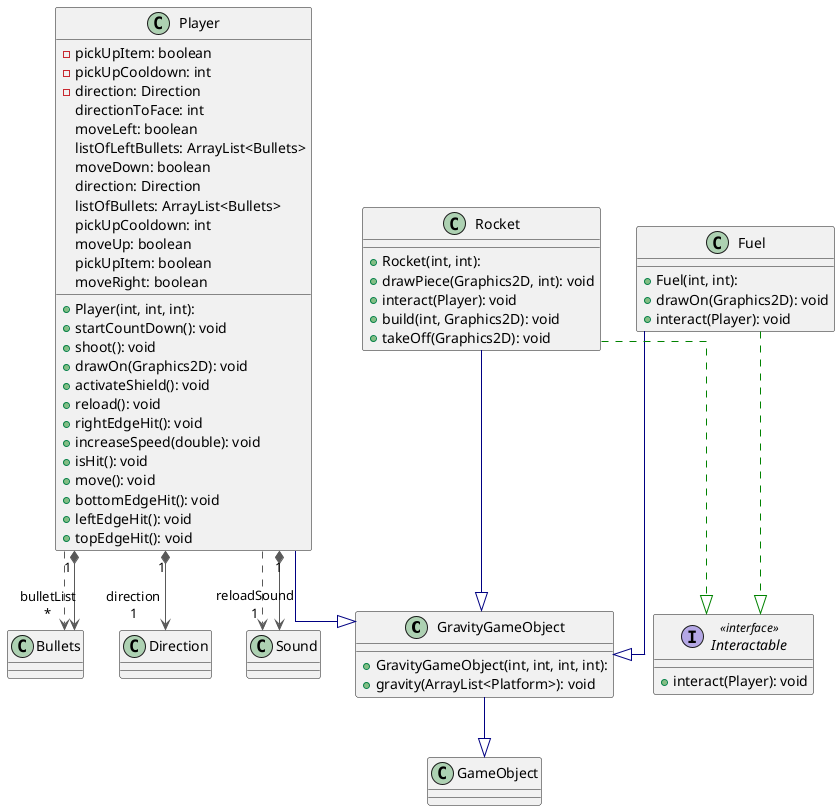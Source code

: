 @startuml

top to bottom direction
skinparam linetype ortho

class GravityGameObject {
  + GravityGameObject(int, int, int, int):
  + gravity(ArrayList<Platform>): void
}
class Player {
  + Player(int, int, int):
  - pickUpItem: boolean
  - pickUpCooldown: int
  - direction: Direction
  + startCountDown(): void
  + shoot(): void
  + drawOn(Graphics2D): void
  + activateShield(): void
  + reload(): void
  + rightEdgeHit(): void
  + increaseSpeed(double): void
  + isHit(): void
  + move(): void
  + bottomEdgeHit(): void
  + leftEdgeHit(): void
  + topEdgeHit(): void
   directionToFace: int
   moveLeft: boolean
   listOfLeftBullets: ArrayList<Bullets>
   moveDown: boolean
   direction: Direction
   listOfBullets: ArrayList<Bullets>
   pickUpCooldown: int
   moveUp: boolean
   pickUpItem: boolean
   moveRight: boolean
}
class Fuel {
  + Fuel(int, int):
  + drawOn(Graphics2D): void
  + interact(Player): void
}
GravityGameObject          -[#000082,plain]-^  GameObject

class Rocket {
  + Rocket(int, int):
  + drawPiece(Graphics2D, int): void
  + interact(Player): void
  + build(int, Graphics2D): void
  + takeOff(Graphics2D): void
}
interface Interactable << interface >> {
  + interact(Player): void
}

Fuel                       -[#000082,plain]-^  GravityGameObject
Fuel                       -[#008200,dashed]-^  Interactable
Player                     -[#595959,dashed]->  Bullets
Player                    "1" *-[#595959,plain]-> "bulletList\n*" Bullets
Player                    "1" *-[#595959,plain]-> "direction\n1" Direction
Player                     -[#000082,plain]-^  GravityGameObject
Player                     -[#595959,dashed]->  Sound
Player                    "1" *-[#595959,plain]-> "reloadSound\n1" Sound
Rocket                     -[#000082,plain]-^  GravityGameObject
Rocket                     -[#008200,dashed]-^  Interactable


@enduml
